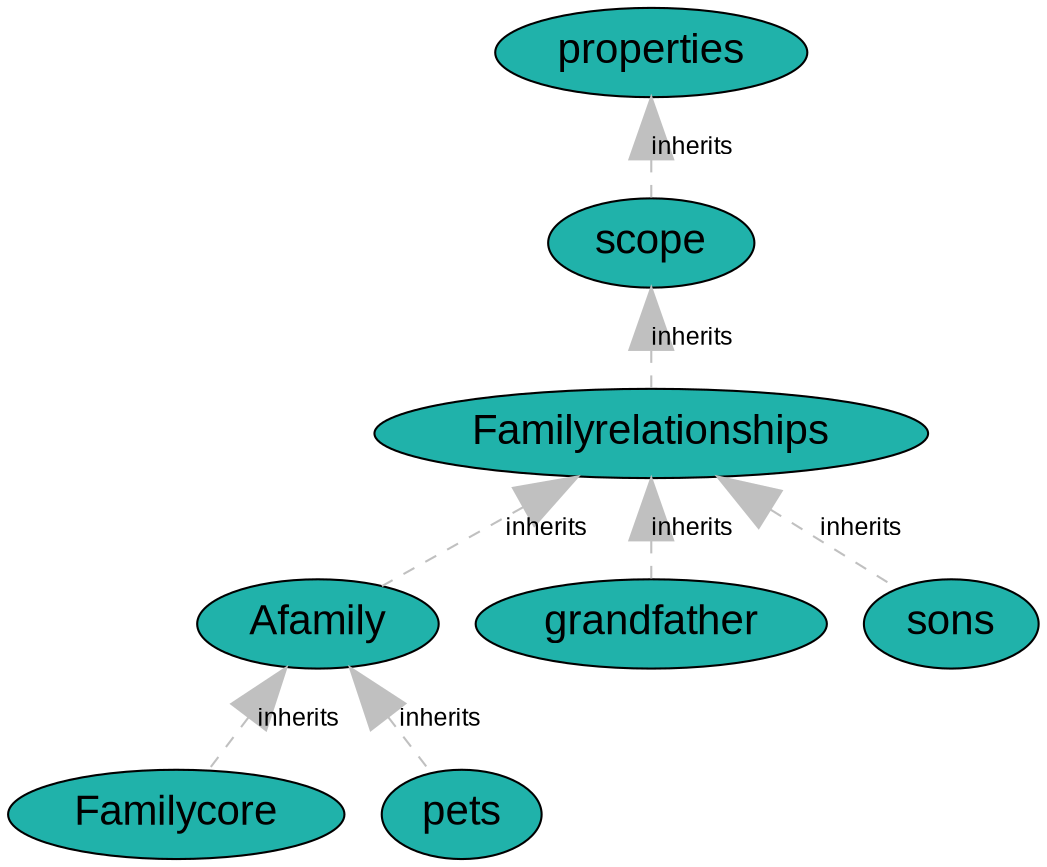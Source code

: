 graph properties{
	//Defecto
	node [fontname="Arial"];
	edge [fontname="Arial",fontsize=12];

	//PROPERTIES
	node[fontsize="10", fillcolor="lightgoldenrodyellow", style="filled", shape="record", ]

	

	//CLASES
	node[fontsize="20", fillcolor="lightseagreen", style="filled", shape="ellipse", ]

	
	class_Afamily [label="Afamily"];
	class_Familycore [label="Familycore"];
	class_grandfather [label="grandfather"];
	class_sons [label="sons"];
	class_properties [label="properties"];
	class_Familyrelationships [label="Familyrelationships"];
	class_pets [label="pets"];
	class_scope [label="scope"];

	//RELACIONES
	node[fontsize="15", fillcolor="paleturquoise", style="filled", shape="hexagon", ]


	//CLASE -- PROPIEDAD
	edge[len="3", style="dashed", color="grey", ]


	//RELACION -- PROPIEDAD

	// uso indirecto de definición de tipos

	// asociaciones a través de atributos marcadas de forma directa

	// herencias
	class_properties -- class_scope [arrowsize="3", arrowhead="normal", dir="back", label="inherits"];
	class_scope -- class_Familyrelationships [arrowsize="3", arrowhead="normal", dir="back", label="inherits"];
	class_Familyrelationships -- class_Afamily [arrowsize="3", arrowhead="normal", dir="back", label="inherits"];
	class_Afamily -- class_Familycore [arrowsize="3", arrowhead="normal", dir="back", label="inherits"];
	class_Familyrelationships -- class_grandfather [arrowsize="3", arrowhead="normal", dir="back", label="inherits"];
	class_Familyrelationships -- class_sons [arrowsize="3", arrowhead="normal", dir="back", label="inherits"];
	class_Afamily -- class_pets [arrowsize="3", arrowhead="normal", dir="back", label="inherits"];

	// enlaces de relaciones
	edge[len="2",penwidth="3",color="blue"]

}

